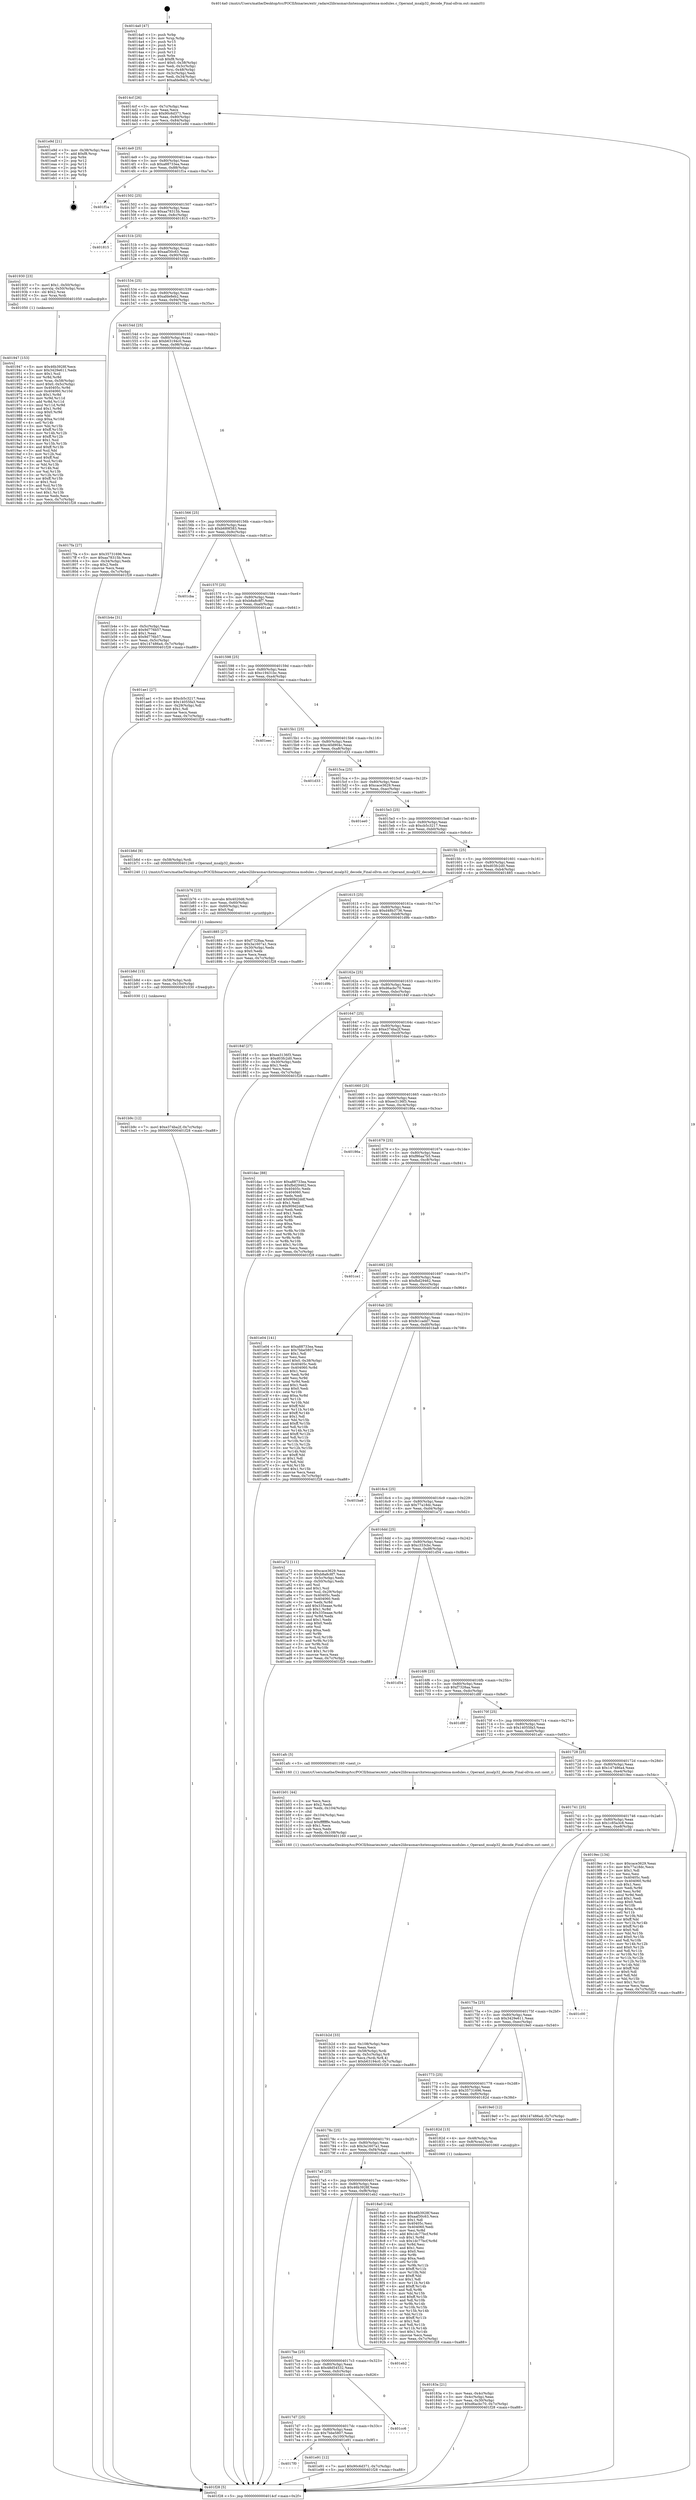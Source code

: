 digraph "0x4014a0" {
  label = "0x4014a0 (/mnt/c/Users/mathe/Desktop/tcc/POCII/binaries/extr_radare2librasmarchxtensagnuxtensa-modules.c_Operand_msalp32_decode_Final-ollvm.out::main(0))"
  labelloc = "t"
  node[shape=record]

  Entry [label="",width=0.3,height=0.3,shape=circle,fillcolor=black,style=filled]
  "0x4014cf" [label="{
     0x4014cf [26]\l
     | [instrs]\l
     &nbsp;&nbsp;0x4014cf \<+3\>: mov -0x7c(%rbp),%eax\l
     &nbsp;&nbsp;0x4014d2 \<+2\>: mov %eax,%ecx\l
     &nbsp;&nbsp;0x4014d4 \<+6\>: sub $0x90c6d371,%ecx\l
     &nbsp;&nbsp;0x4014da \<+3\>: mov %eax,-0x80(%rbp)\l
     &nbsp;&nbsp;0x4014dd \<+6\>: mov %ecx,-0x84(%rbp)\l
     &nbsp;&nbsp;0x4014e3 \<+6\>: je 0000000000401e9d \<main+0x9fd\>\l
  }"]
  "0x401e9d" [label="{
     0x401e9d [21]\l
     | [instrs]\l
     &nbsp;&nbsp;0x401e9d \<+3\>: mov -0x38(%rbp),%eax\l
     &nbsp;&nbsp;0x401ea0 \<+7\>: add $0xf8,%rsp\l
     &nbsp;&nbsp;0x401ea7 \<+1\>: pop %rbx\l
     &nbsp;&nbsp;0x401ea8 \<+2\>: pop %r12\l
     &nbsp;&nbsp;0x401eaa \<+2\>: pop %r13\l
     &nbsp;&nbsp;0x401eac \<+2\>: pop %r14\l
     &nbsp;&nbsp;0x401eae \<+2\>: pop %r15\l
     &nbsp;&nbsp;0x401eb0 \<+1\>: pop %rbp\l
     &nbsp;&nbsp;0x401eb1 \<+1\>: ret\l
  }"]
  "0x4014e9" [label="{
     0x4014e9 [25]\l
     | [instrs]\l
     &nbsp;&nbsp;0x4014e9 \<+5\>: jmp 00000000004014ee \<main+0x4e\>\l
     &nbsp;&nbsp;0x4014ee \<+3\>: mov -0x80(%rbp),%eax\l
     &nbsp;&nbsp;0x4014f1 \<+5\>: sub $0xa88733ea,%eax\l
     &nbsp;&nbsp;0x4014f6 \<+6\>: mov %eax,-0x88(%rbp)\l
     &nbsp;&nbsp;0x4014fc \<+6\>: je 0000000000401f1a \<main+0xa7a\>\l
  }"]
  Exit [label="",width=0.3,height=0.3,shape=circle,fillcolor=black,style=filled,peripheries=2]
  "0x401f1a" [label="{
     0x401f1a\l
  }", style=dashed]
  "0x401502" [label="{
     0x401502 [25]\l
     | [instrs]\l
     &nbsp;&nbsp;0x401502 \<+5\>: jmp 0000000000401507 \<main+0x67\>\l
     &nbsp;&nbsp;0x401507 \<+3\>: mov -0x80(%rbp),%eax\l
     &nbsp;&nbsp;0x40150a \<+5\>: sub $0xaa78315b,%eax\l
     &nbsp;&nbsp;0x40150f \<+6\>: mov %eax,-0x8c(%rbp)\l
     &nbsp;&nbsp;0x401515 \<+6\>: je 0000000000401815 \<main+0x375\>\l
  }"]
  "0x4017f0" [label="{
     0x4017f0\l
  }", style=dashed]
  "0x401815" [label="{
     0x401815\l
  }", style=dashed]
  "0x40151b" [label="{
     0x40151b [25]\l
     | [instrs]\l
     &nbsp;&nbsp;0x40151b \<+5\>: jmp 0000000000401520 \<main+0x80\>\l
     &nbsp;&nbsp;0x401520 \<+3\>: mov -0x80(%rbp),%eax\l
     &nbsp;&nbsp;0x401523 \<+5\>: sub $0xaaf30c63,%eax\l
     &nbsp;&nbsp;0x401528 \<+6\>: mov %eax,-0x90(%rbp)\l
     &nbsp;&nbsp;0x40152e \<+6\>: je 0000000000401930 \<main+0x490\>\l
  }"]
  "0x401e91" [label="{
     0x401e91 [12]\l
     | [instrs]\l
     &nbsp;&nbsp;0x401e91 \<+7\>: movl $0x90c6d371,-0x7c(%rbp)\l
     &nbsp;&nbsp;0x401e98 \<+5\>: jmp 0000000000401f28 \<main+0xa88\>\l
  }"]
  "0x401930" [label="{
     0x401930 [23]\l
     | [instrs]\l
     &nbsp;&nbsp;0x401930 \<+7\>: movl $0x1,-0x50(%rbp)\l
     &nbsp;&nbsp;0x401937 \<+4\>: movslq -0x50(%rbp),%rax\l
     &nbsp;&nbsp;0x40193b \<+4\>: shl $0x2,%rax\l
     &nbsp;&nbsp;0x40193f \<+3\>: mov %rax,%rdi\l
     &nbsp;&nbsp;0x401942 \<+5\>: call 0000000000401050 \<malloc@plt\>\l
     | [calls]\l
     &nbsp;&nbsp;0x401050 \{1\} (unknown)\l
  }"]
  "0x401534" [label="{
     0x401534 [25]\l
     | [instrs]\l
     &nbsp;&nbsp;0x401534 \<+5\>: jmp 0000000000401539 \<main+0x99\>\l
     &nbsp;&nbsp;0x401539 \<+3\>: mov -0x80(%rbp),%eax\l
     &nbsp;&nbsp;0x40153c \<+5\>: sub $0xafde8eb2,%eax\l
     &nbsp;&nbsp;0x401541 \<+6\>: mov %eax,-0x94(%rbp)\l
     &nbsp;&nbsp;0x401547 \<+6\>: je 00000000004017fa \<main+0x35a\>\l
  }"]
  "0x4017d7" [label="{
     0x4017d7 [25]\l
     | [instrs]\l
     &nbsp;&nbsp;0x4017d7 \<+5\>: jmp 00000000004017dc \<main+0x33c\>\l
     &nbsp;&nbsp;0x4017dc \<+3\>: mov -0x80(%rbp),%eax\l
     &nbsp;&nbsp;0x4017df \<+5\>: sub $0x7bbe5807,%eax\l
     &nbsp;&nbsp;0x4017e4 \<+6\>: mov %eax,-0x100(%rbp)\l
     &nbsp;&nbsp;0x4017ea \<+6\>: je 0000000000401e91 \<main+0x9f1\>\l
  }"]
  "0x4017fa" [label="{
     0x4017fa [27]\l
     | [instrs]\l
     &nbsp;&nbsp;0x4017fa \<+5\>: mov $0x35731696,%eax\l
     &nbsp;&nbsp;0x4017ff \<+5\>: mov $0xaa78315b,%ecx\l
     &nbsp;&nbsp;0x401804 \<+3\>: mov -0x34(%rbp),%edx\l
     &nbsp;&nbsp;0x401807 \<+3\>: cmp $0x2,%edx\l
     &nbsp;&nbsp;0x40180a \<+3\>: cmovne %ecx,%eax\l
     &nbsp;&nbsp;0x40180d \<+3\>: mov %eax,-0x7c(%rbp)\l
     &nbsp;&nbsp;0x401810 \<+5\>: jmp 0000000000401f28 \<main+0xa88\>\l
  }"]
  "0x40154d" [label="{
     0x40154d [25]\l
     | [instrs]\l
     &nbsp;&nbsp;0x40154d \<+5\>: jmp 0000000000401552 \<main+0xb2\>\l
     &nbsp;&nbsp;0x401552 \<+3\>: mov -0x80(%rbp),%eax\l
     &nbsp;&nbsp;0x401555 \<+5\>: sub $0xb63194c0,%eax\l
     &nbsp;&nbsp;0x40155a \<+6\>: mov %eax,-0x98(%rbp)\l
     &nbsp;&nbsp;0x401560 \<+6\>: je 0000000000401b4e \<main+0x6ae\>\l
  }"]
  "0x401f28" [label="{
     0x401f28 [5]\l
     | [instrs]\l
     &nbsp;&nbsp;0x401f28 \<+5\>: jmp 00000000004014cf \<main+0x2f\>\l
  }"]
  "0x4014a0" [label="{
     0x4014a0 [47]\l
     | [instrs]\l
     &nbsp;&nbsp;0x4014a0 \<+1\>: push %rbp\l
     &nbsp;&nbsp;0x4014a1 \<+3\>: mov %rsp,%rbp\l
     &nbsp;&nbsp;0x4014a4 \<+2\>: push %r15\l
     &nbsp;&nbsp;0x4014a6 \<+2\>: push %r14\l
     &nbsp;&nbsp;0x4014a8 \<+2\>: push %r13\l
     &nbsp;&nbsp;0x4014aa \<+2\>: push %r12\l
     &nbsp;&nbsp;0x4014ac \<+1\>: push %rbx\l
     &nbsp;&nbsp;0x4014ad \<+7\>: sub $0xf8,%rsp\l
     &nbsp;&nbsp;0x4014b4 \<+7\>: movl $0x0,-0x38(%rbp)\l
     &nbsp;&nbsp;0x4014bb \<+3\>: mov %edi,-0x3c(%rbp)\l
     &nbsp;&nbsp;0x4014be \<+4\>: mov %rsi,-0x48(%rbp)\l
     &nbsp;&nbsp;0x4014c2 \<+3\>: mov -0x3c(%rbp),%edi\l
     &nbsp;&nbsp;0x4014c5 \<+3\>: mov %edi,-0x34(%rbp)\l
     &nbsp;&nbsp;0x4014c8 \<+7\>: movl $0xafde8eb2,-0x7c(%rbp)\l
  }"]
  "0x401cc6" [label="{
     0x401cc6\l
  }", style=dashed]
  "0x401b4e" [label="{
     0x401b4e [31]\l
     | [instrs]\l
     &nbsp;&nbsp;0x401b4e \<+3\>: mov -0x5c(%rbp),%eax\l
     &nbsp;&nbsp;0x401b51 \<+5\>: add $0x9d776b57,%eax\l
     &nbsp;&nbsp;0x401b56 \<+3\>: add $0x1,%eax\l
     &nbsp;&nbsp;0x401b59 \<+5\>: sub $0x9d776b57,%eax\l
     &nbsp;&nbsp;0x401b5e \<+3\>: mov %eax,-0x5c(%rbp)\l
     &nbsp;&nbsp;0x401b61 \<+7\>: movl $0x147486a4,-0x7c(%rbp)\l
     &nbsp;&nbsp;0x401b68 \<+5\>: jmp 0000000000401f28 \<main+0xa88\>\l
  }"]
  "0x401566" [label="{
     0x401566 [25]\l
     | [instrs]\l
     &nbsp;&nbsp;0x401566 \<+5\>: jmp 000000000040156b \<main+0xcb\>\l
     &nbsp;&nbsp;0x40156b \<+3\>: mov -0x80(%rbp),%eax\l
     &nbsp;&nbsp;0x40156e \<+5\>: sub $0xb689f383,%eax\l
     &nbsp;&nbsp;0x401573 \<+6\>: mov %eax,-0x9c(%rbp)\l
     &nbsp;&nbsp;0x401579 \<+6\>: je 0000000000401cba \<main+0x81a\>\l
  }"]
  "0x4017be" [label="{
     0x4017be [25]\l
     | [instrs]\l
     &nbsp;&nbsp;0x4017be \<+5\>: jmp 00000000004017c3 \<main+0x323\>\l
     &nbsp;&nbsp;0x4017c3 \<+3\>: mov -0x80(%rbp),%eax\l
     &nbsp;&nbsp;0x4017c6 \<+5\>: sub $0x48d54532,%eax\l
     &nbsp;&nbsp;0x4017cb \<+6\>: mov %eax,-0xfc(%rbp)\l
     &nbsp;&nbsp;0x4017d1 \<+6\>: je 0000000000401cc6 \<main+0x826\>\l
  }"]
  "0x401cba" [label="{
     0x401cba\l
  }", style=dashed]
  "0x40157f" [label="{
     0x40157f [25]\l
     | [instrs]\l
     &nbsp;&nbsp;0x40157f \<+5\>: jmp 0000000000401584 \<main+0xe4\>\l
     &nbsp;&nbsp;0x401584 \<+3\>: mov -0x80(%rbp),%eax\l
     &nbsp;&nbsp;0x401587 \<+5\>: sub $0xb8a8c8f7,%eax\l
     &nbsp;&nbsp;0x40158c \<+6\>: mov %eax,-0xa0(%rbp)\l
     &nbsp;&nbsp;0x401592 \<+6\>: je 0000000000401ae1 \<main+0x641\>\l
  }"]
  "0x401eb2" [label="{
     0x401eb2\l
  }", style=dashed]
  "0x401ae1" [label="{
     0x401ae1 [27]\l
     | [instrs]\l
     &nbsp;&nbsp;0x401ae1 \<+5\>: mov $0xcb5c3217,%eax\l
     &nbsp;&nbsp;0x401ae6 \<+5\>: mov $0x14055fa3,%ecx\l
     &nbsp;&nbsp;0x401aeb \<+3\>: mov -0x29(%rbp),%dl\l
     &nbsp;&nbsp;0x401aee \<+3\>: test $0x1,%dl\l
     &nbsp;&nbsp;0x401af1 \<+3\>: cmovne %ecx,%eax\l
     &nbsp;&nbsp;0x401af4 \<+3\>: mov %eax,-0x7c(%rbp)\l
     &nbsp;&nbsp;0x401af7 \<+5\>: jmp 0000000000401f28 \<main+0xa88\>\l
  }"]
  "0x401598" [label="{
     0x401598 [25]\l
     | [instrs]\l
     &nbsp;&nbsp;0x401598 \<+5\>: jmp 000000000040159d \<main+0xfd\>\l
     &nbsp;&nbsp;0x40159d \<+3\>: mov -0x80(%rbp),%eax\l
     &nbsp;&nbsp;0x4015a0 \<+5\>: sub $0xc19431bc,%eax\l
     &nbsp;&nbsp;0x4015a5 \<+6\>: mov %eax,-0xa4(%rbp)\l
     &nbsp;&nbsp;0x4015ab \<+6\>: je 0000000000401eec \<main+0xa4c\>\l
  }"]
  "0x401b9c" [label="{
     0x401b9c [12]\l
     | [instrs]\l
     &nbsp;&nbsp;0x401b9c \<+7\>: movl $0xe374ba2f,-0x7c(%rbp)\l
     &nbsp;&nbsp;0x401ba3 \<+5\>: jmp 0000000000401f28 \<main+0xa88\>\l
  }"]
  "0x401eec" [label="{
     0x401eec\l
  }", style=dashed]
  "0x4015b1" [label="{
     0x4015b1 [25]\l
     | [instrs]\l
     &nbsp;&nbsp;0x4015b1 \<+5\>: jmp 00000000004015b6 \<main+0x116\>\l
     &nbsp;&nbsp;0x4015b6 \<+3\>: mov -0x80(%rbp),%eax\l
     &nbsp;&nbsp;0x4015b9 \<+5\>: sub $0xc40d904c,%eax\l
     &nbsp;&nbsp;0x4015be \<+6\>: mov %eax,-0xa8(%rbp)\l
     &nbsp;&nbsp;0x4015c4 \<+6\>: je 0000000000401d33 \<main+0x893\>\l
  }"]
  "0x401b8d" [label="{
     0x401b8d [15]\l
     | [instrs]\l
     &nbsp;&nbsp;0x401b8d \<+4\>: mov -0x58(%rbp),%rdi\l
     &nbsp;&nbsp;0x401b91 \<+6\>: mov %eax,-0x10c(%rbp)\l
     &nbsp;&nbsp;0x401b97 \<+5\>: call 0000000000401030 \<free@plt\>\l
     | [calls]\l
     &nbsp;&nbsp;0x401030 \{1\} (unknown)\l
  }"]
  "0x401d33" [label="{
     0x401d33\l
  }", style=dashed]
  "0x4015ca" [label="{
     0x4015ca [25]\l
     | [instrs]\l
     &nbsp;&nbsp;0x4015ca \<+5\>: jmp 00000000004015cf \<main+0x12f\>\l
     &nbsp;&nbsp;0x4015cf \<+3\>: mov -0x80(%rbp),%eax\l
     &nbsp;&nbsp;0x4015d2 \<+5\>: sub $0xcace3629,%eax\l
     &nbsp;&nbsp;0x4015d7 \<+6\>: mov %eax,-0xac(%rbp)\l
     &nbsp;&nbsp;0x4015dd \<+6\>: je 0000000000401ee0 \<main+0xa40\>\l
  }"]
  "0x401b76" [label="{
     0x401b76 [23]\l
     | [instrs]\l
     &nbsp;&nbsp;0x401b76 \<+10\>: movabs $0x4020d6,%rdi\l
     &nbsp;&nbsp;0x401b80 \<+3\>: mov %eax,-0x60(%rbp)\l
     &nbsp;&nbsp;0x401b83 \<+3\>: mov -0x60(%rbp),%esi\l
     &nbsp;&nbsp;0x401b86 \<+2\>: mov $0x0,%al\l
     &nbsp;&nbsp;0x401b88 \<+5\>: call 0000000000401040 \<printf@plt\>\l
     | [calls]\l
     &nbsp;&nbsp;0x401040 \{1\} (unknown)\l
  }"]
  "0x401ee0" [label="{
     0x401ee0\l
  }", style=dashed]
  "0x4015e3" [label="{
     0x4015e3 [25]\l
     | [instrs]\l
     &nbsp;&nbsp;0x4015e3 \<+5\>: jmp 00000000004015e8 \<main+0x148\>\l
     &nbsp;&nbsp;0x4015e8 \<+3\>: mov -0x80(%rbp),%eax\l
     &nbsp;&nbsp;0x4015eb \<+5\>: sub $0xcb5c3217,%eax\l
     &nbsp;&nbsp;0x4015f0 \<+6\>: mov %eax,-0xb0(%rbp)\l
     &nbsp;&nbsp;0x4015f6 \<+6\>: je 0000000000401b6d \<main+0x6cd\>\l
  }"]
  "0x401b2d" [label="{
     0x401b2d [33]\l
     | [instrs]\l
     &nbsp;&nbsp;0x401b2d \<+6\>: mov -0x108(%rbp),%ecx\l
     &nbsp;&nbsp;0x401b33 \<+3\>: imul %eax,%ecx\l
     &nbsp;&nbsp;0x401b36 \<+4\>: mov -0x58(%rbp),%rdi\l
     &nbsp;&nbsp;0x401b3a \<+4\>: movslq -0x5c(%rbp),%r8\l
     &nbsp;&nbsp;0x401b3e \<+4\>: mov %ecx,(%rdi,%r8,4)\l
     &nbsp;&nbsp;0x401b42 \<+7\>: movl $0xb63194c0,-0x7c(%rbp)\l
     &nbsp;&nbsp;0x401b49 \<+5\>: jmp 0000000000401f28 \<main+0xa88\>\l
  }"]
  "0x401b6d" [label="{
     0x401b6d [9]\l
     | [instrs]\l
     &nbsp;&nbsp;0x401b6d \<+4\>: mov -0x58(%rbp),%rdi\l
     &nbsp;&nbsp;0x401b71 \<+5\>: call 0000000000401240 \<Operand_msalp32_decode\>\l
     | [calls]\l
     &nbsp;&nbsp;0x401240 \{1\} (/mnt/c/Users/mathe/Desktop/tcc/POCII/binaries/extr_radare2librasmarchxtensagnuxtensa-modules.c_Operand_msalp32_decode_Final-ollvm.out::Operand_msalp32_decode)\l
  }"]
  "0x4015fc" [label="{
     0x4015fc [25]\l
     | [instrs]\l
     &nbsp;&nbsp;0x4015fc \<+5\>: jmp 0000000000401601 \<main+0x161\>\l
     &nbsp;&nbsp;0x401601 \<+3\>: mov -0x80(%rbp),%eax\l
     &nbsp;&nbsp;0x401604 \<+5\>: sub $0xd03fc2d0,%eax\l
     &nbsp;&nbsp;0x401609 \<+6\>: mov %eax,-0xb4(%rbp)\l
     &nbsp;&nbsp;0x40160f \<+6\>: je 0000000000401885 \<main+0x3e5\>\l
  }"]
  "0x401b01" [label="{
     0x401b01 [44]\l
     | [instrs]\l
     &nbsp;&nbsp;0x401b01 \<+2\>: xor %ecx,%ecx\l
     &nbsp;&nbsp;0x401b03 \<+5\>: mov $0x2,%edx\l
     &nbsp;&nbsp;0x401b08 \<+6\>: mov %edx,-0x104(%rbp)\l
     &nbsp;&nbsp;0x401b0e \<+1\>: cltd\l
     &nbsp;&nbsp;0x401b0f \<+6\>: mov -0x104(%rbp),%esi\l
     &nbsp;&nbsp;0x401b15 \<+2\>: idiv %esi\l
     &nbsp;&nbsp;0x401b17 \<+6\>: imul $0xfffffffe,%edx,%edx\l
     &nbsp;&nbsp;0x401b1d \<+3\>: sub $0x1,%ecx\l
     &nbsp;&nbsp;0x401b20 \<+2\>: sub %ecx,%edx\l
     &nbsp;&nbsp;0x401b22 \<+6\>: mov %edx,-0x108(%rbp)\l
     &nbsp;&nbsp;0x401b28 \<+5\>: call 0000000000401160 \<next_i\>\l
     | [calls]\l
     &nbsp;&nbsp;0x401160 \{1\} (/mnt/c/Users/mathe/Desktop/tcc/POCII/binaries/extr_radare2librasmarchxtensagnuxtensa-modules.c_Operand_msalp32_decode_Final-ollvm.out::next_i)\l
  }"]
  "0x401885" [label="{
     0x401885 [27]\l
     | [instrs]\l
     &nbsp;&nbsp;0x401885 \<+5\>: mov $0xf7328aa,%eax\l
     &nbsp;&nbsp;0x40188a \<+5\>: mov $0x3a1607a1,%ecx\l
     &nbsp;&nbsp;0x40188f \<+3\>: mov -0x30(%rbp),%edx\l
     &nbsp;&nbsp;0x401892 \<+3\>: cmp $0x0,%edx\l
     &nbsp;&nbsp;0x401895 \<+3\>: cmove %ecx,%eax\l
     &nbsp;&nbsp;0x401898 \<+3\>: mov %eax,-0x7c(%rbp)\l
     &nbsp;&nbsp;0x40189b \<+5\>: jmp 0000000000401f28 \<main+0xa88\>\l
  }"]
  "0x401615" [label="{
     0x401615 [25]\l
     | [instrs]\l
     &nbsp;&nbsp;0x401615 \<+5\>: jmp 000000000040161a \<main+0x17a\>\l
     &nbsp;&nbsp;0x40161a \<+3\>: mov -0x80(%rbp),%eax\l
     &nbsp;&nbsp;0x40161d \<+5\>: sub $0xd48b3736,%eax\l
     &nbsp;&nbsp;0x401622 \<+6\>: mov %eax,-0xb8(%rbp)\l
     &nbsp;&nbsp;0x401628 \<+6\>: je 0000000000401d9b \<main+0x8fb\>\l
  }"]
  "0x401947" [label="{
     0x401947 [153]\l
     | [instrs]\l
     &nbsp;&nbsp;0x401947 \<+5\>: mov $0x46b3928f,%ecx\l
     &nbsp;&nbsp;0x40194c \<+5\>: mov $0x3429e611,%edx\l
     &nbsp;&nbsp;0x401951 \<+3\>: mov $0x1,%sil\l
     &nbsp;&nbsp;0x401954 \<+3\>: xor %r8d,%r8d\l
     &nbsp;&nbsp;0x401957 \<+4\>: mov %rax,-0x58(%rbp)\l
     &nbsp;&nbsp;0x40195b \<+7\>: movl $0x0,-0x5c(%rbp)\l
     &nbsp;&nbsp;0x401962 \<+8\>: mov 0x40405c,%r9d\l
     &nbsp;&nbsp;0x40196a \<+8\>: mov 0x404060,%r10d\l
     &nbsp;&nbsp;0x401972 \<+4\>: sub $0x1,%r8d\l
     &nbsp;&nbsp;0x401976 \<+3\>: mov %r9d,%r11d\l
     &nbsp;&nbsp;0x401979 \<+3\>: add %r8d,%r11d\l
     &nbsp;&nbsp;0x40197c \<+4\>: imul %r11d,%r9d\l
     &nbsp;&nbsp;0x401980 \<+4\>: and $0x1,%r9d\l
     &nbsp;&nbsp;0x401984 \<+4\>: cmp $0x0,%r9d\l
     &nbsp;&nbsp;0x401988 \<+3\>: sete %bl\l
     &nbsp;&nbsp;0x40198b \<+4\>: cmp $0xa,%r10d\l
     &nbsp;&nbsp;0x40198f \<+4\>: setl %r14b\l
     &nbsp;&nbsp;0x401993 \<+3\>: mov %bl,%r15b\l
     &nbsp;&nbsp;0x401996 \<+4\>: xor $0xff,%r15b\l
     &nbsp;&nbsp;0x40199a \<+3\>: mov %r14b,%r12b\l
     &nbsp;&nbsp;0x40199d \<+4\>: xor $0xff,%r12b\l
     &nbsp;&nbsp;0x4019a1 \<+4\>: xor $0x1,%sil\l
     &nbsp;&nbsp;0x4019a5 \<+3\>: mov %r15b,%r13b\l
     &nbsp;&nbsp;0x4019a8 \<+4\>: and $0xff,%r13b\l
     &nbsp;&nbsp;0x4019ac \<+3\>: and %sil,%bl\l
     &nbsp;&nbsp;0x4019af \<+3\>: mov %r12b,%al\l
     &nbsp;&nbsp;0x4019b2 \<+2\>: and $0xff,%al\l
     &nbsp;&nbsp;0x4019b4 \<+3\>: and %sil,%r14b\l
     &nbsp;&nbsp;0x4019b7 \<+3\>: or %bl,%r13b\l
     &nbsp;&nbsp;0x4019ba \<+3\>: or %r14b,%al\l
     &nbsp;&nbsp;0x4019bd \<+3\>: xor %al,%r13b\l
     &nbsp;&nbsp;0x4019c0 \<+3\>: or %r12b,%r15b\l
     &nbsp;&nbsp;0x4019c3 \<+4\>: xor $0xff,%r15b\l
     &nbsp;&nbsp;0x4019c7 \<+4\>: or $0x1,%sil\l
     &nbsp;&nbsp;0x4019cb \<+3\>: and %sil,%r15b\l
     &nbsp;&nbsp;0x4019ce \<+3\>: or %r15b,%r13b\l
     &nbsp;&nbsp;0x4019d1 \<+4\>: test $0x1,%r13b\l
     &nbsp;&nbsp;0x4019d5 \<+3\>: cmovne %edx,%ecx\l
     &nbsp;&nbsp;0x4019d8 \<+3\>: mov %ecx,-0x7c(%rbp)\l
     &nbsp;&nbsp;0x4019db \<+5\>: jmp 0000000000401f28 \<main+0xa88\>\l
  }"]
  "0x401d9b" [label="{
     0x401d9b\l
  }", style=dashed]
  "0x40162e" [label="{
     0x40162e [25]\l
     | [instrs]\l
     &nbsp;&nbsp;0x40162e \<+5\>: jmp 0000000000401633 \<main+0x193\>\l
     &nbsp;&nbsp;0x401633 \<+3\>: mov -0x80(%rbp),%eax\l
     &nbsp;&nbsp;0x401636 \<+5\>: sub $0xd6acbc70,%eax\l
     &nbsp;&nbsp;0x40163b \<+6\>: mov %eax,-0xbc(%rbp)\l
     &nbsp;&nbsp;0x401641 \<+6\>: je 000000000040184f \<main+0x3af\>\l
  }"]
  "0x4017a5" [label="{
     0x4017a5 [25]\l
     | [instrs]\l
     &nbsp;&nbsp;0x4017a5 \<+5\>: jmp 00000000004017aa \<main+0x30a\>\l
     &nbsp;&nbsp;0x4017aa \<+3\>: mov -0x80(%rbp),%eax\l
     &nbsp;&nbsp;0x4017ad \<+5\>: sub $0x46b3928f,%eax\l
     &nbsp;&nbsp;0x4017b2 \<+6\>: mov %eax,-0xf8(%rbp)\l
     &nbsp;&nbsp;0x4017b8 \<+6\>: je 0000000000401eb2 \<main+0xa12\>\l
  }"]
  "0x40184f" [label="{
     0x40184f [27]\l
     | [instrs]\l
     &nbsp;&nbsp;0x40184f \<+5\>: mov $0xee3136f3,%eax\l
     &nbsp;&nbsp;0x401854 \<+5\>: mov $0xd03fc2d0,%ecx\l
     &nbsp;&nbsp;0x401859 \<+3\>: mov -0x30(%rbp),%edx\l
     &nbsp;&nbsp;0x40185c \<+3\>: cmp $0x1,%edx\l
     &nbsp;&nbsp;0x40185f \<+3\>: cmovl %ecx,%eax\l
     &nbsp;&nbsp;0x401862 \<+3\>: mov %eax,-0x7c(%rbp)\l
     &nbsp;&nbsp;0x401865 \<+5\>: jmp 0000000000401f28 \<main+0xa88\>\l
  }"]
  "0x401647" [label="{
     0x401647 [25]\l
     | [instrs]\l
     &nbsp;&nbsp;0x401647 \<+5\>: jmp 000000000040164c \<main+0x1ac\>\l
     &nbsp;&nbsp;0x40164c \<+3\>: mov -0x80(%rbp),%eax\l
     &nbsp;&nbsp;0x40164f \<+5\>: sub $0xe374ba2f,%eax\l
     &nbsp;&nbsp;0x401654 \<+6\>: mov %eax,-0xc0(%rbp)\l
     &nbsp;&nbsp;0x40165a \<+6\>: je 0000000000401dac \<main+0x90c\>\l
  }"]
  "0x4018a0" [label="{
     0x4018a0 [144]\l
     | [instrs]\l
     &nbsp;&nbsp;0x4018a0 \<+5\>: mov $0x46b3928f,%eax\l
     &nbsp;&nbsp;0x4018a5 \<+5\>: mov $0xaaf30c63,%ecx\l
     &nbsp;&nbsp;0x4018aa \<+2\>: mov $0x1,%dl\l
     &nbsp;&nbsp;0x4018ac \<+7\>: mov 0x40405c,%esi\l
     &nbsp;&nbsp;0x4018b3 \<+7\>: mov 0x404060,%edi\l
     &nbsp;&nbsp;0x4018ba \<+3\>: mov %esi,%r8d\l
     &nbsp;&nbsp;0x4018bd \<+7\>: add $0x1dc77bcf,%r8d\l
     &nbsp;&nbsp;0x4018c4 \<+4\>: sub $0x1,%r8d\l
     &nbsp;&nbsp;0x4018c8 \<+7\>: sub $0x1dc77bcf,%r8d\l
     &nbsp;&nbsp;0x4018cf \<+4\>: imul %r8d,%esi\l
     &nbsp;&nbsp;0x4018d3 \<+3\>: and $0x1,%esi\l
     &nbsp;&nbsp;0x4018d6 \<+3\>: cmp $0x0,%esi\l
     &nbsp;&nbsp;0x4018d9 \<+4\>: sete %r9b\l
     &nbsp;&nbsp;0x4018dd \<+3\>: cmp $0xa,%edi\l
     &nbsp;&nbsp;0x4018e0 \<+4\>: setl %r10b\l
     &nbsp;&nbsp;0x4018e4 \<+3\>: mov %r9b,%r11b\l
     &nbsp;&nbsp;0x4018e7 \<+4\>: xor $0xff,%r11b\l
     &nbsp;&nbsp;0x4018eb \<+3\>: mov %r10b,%bl\l
     &nbsp;&nbsp;0x4018ee \<+3\>: xor $0xff,%bl\l
     &nbsp;&nbsp;0x4018f1 \<+3\>: xor $0x1,%dl\l
     &nbsp;&nbsp;0x4018f4 \<+3\>: mov %r11b,%r14b\l
     &nbsp;&nbsp;0x4018f7 \<+4\>: and $0xff,%r14b\l
     &nbsp;&nbsp;0x4018fb \<+3\>: and %dl,%r9b\l
     &nbsp;&nbsp;0x4018fe \<+3\>: mov %bl,%r15b\l
     &nbsp;&nbsp;0x401901 \<+4\>: and $0xff,%r15b\l
     &nbsp;&nbsp;0x401905 \<+3\>: and %dl,%r10b\l
     &nbsp;&nbsp;0x401908 \<+3\>: or %r9b,%r14b\l
     &nbsp;&nbsp;0x40190b \<+3\>: or %r10b,%r15b\l
     &nbsp;&nbsp;0x40190e \<+3\>: xor %r15b,%r14b\l
     &nbsp;&nbsp;0x401911 \<+3\>: or %bl,%r11b\l
     &nbsp;&nbsp;0x401914 \<+4\>: xor $0xff,%r11b\l
     &nbsp;&nbsp;0x401918 \<+3\>: or $0x1,%dl\l
     &nbsp;&nbsp;0x40191b \<+3\>: and %dl,%r11b\l
     &nbsp;&nbsp;0x40191e \<+3\>: or %r11b,%r14b\l
     &nbsp;&nbsp;0x401921 \<+4\>: test $0x1,%r14b\l
     &nbsp;&nbsp;0x401925 \<+3\>: cmovne %ecx,%eax\l
     &nbsp;&nbsp;0x401928 \<+3\>: mov %eax,-0x7c(%rbp)\l
     &nbsp;&nbsp;0x40192b \<+5\>: jmp 0000000000401f28 \<main+0xa88\>\l
  }"]
  "0x401dac" [label="{
     0x401dac [88]\l
     | [instrs]\l
     &nbsp;&nbsp;0x401dac \<+5\>: mov $0xa88733ea,%eax\l
     &nbsp;&nbsp;0x401db1 \<+5\>: mov $0xfbd29462,%ecx\l
     &nbsp;&nbsp;0x401db6 \<+7\>: mov 0x40405c,%edx\l
     &nbsp;&nbsp;0x401dbd \<+7\>: mov 0x404060,%esi\l
     &nbsp;&nbsp;0x401dc4 \<+2\>: mov %edx,%edi\l
     &nbsp;&nbsp;0x401dc6 \<+6\>: add $0x909d2ddf,%edi\l
     &nbsp;&nbsp;0x401dcc \<+3\>: sub $0x1,%edi\l
     &nbsp;&nbsp;0x401dcf \<+6\>: sub $0x909d2ddf,%edi\l
     &nbsp;&nbsp;0x401dd5 \<+3\>: imul %edi,%edx\l
     &nbsp;&nbsp;0x401dd8 \<+3\>: and $0x1,%edx\l
     &nbsp;&nbsp;0x401ddb \<+3\>: cmp $0x0,%edx\l
     &nbsp;&nbsp;0x401dde \<+4\>: sete %r8b\l
     &nbsp;&nbsp;0x401de2 \<+3\>: cmp $0xa,%esi\l
     &nbsp;&nbsp;0x401de5 \<+4\>: setl %r9b\l
     &nbsp;&nbsp;0x401de9 \<+3\>: mov %r8b,%r10b\l
     &nbsp;&nbsp;0x401dec \<+3\>: and %r9b,%r10b\l
     &nbsp;&nbsp;0x401def \<+3\>: xor %r9b,%r8b\l
     &nbsp;&nbsp;0x401df2 \<+3\>: or %r8b,%r10b\l
     &nbsp;&nbsp;0x401df5 \<+4\>: test $0x1,%r10b\l
     &nbsp;&nbsp;0x401df9 \<+3\>: cmovne %ecx,%eax\l
     &nbsp;&nbsp;0x401dfc \<+3\>: mov %eax,-0x7c(%rbp)\l
     &nbsp;&nbsp;0x401dff \<+5\>: jmp 0000000000401f28 \<main+0xa88\>\l
  }"]
  "0x401660" [label="{
     0x401660 [25]\l
     | [instrs]\l
     &nbsp;&nbsp;0x401660 \<+5\>: jmp 0000000000401665 \<main+0x1c5\>\l
     &nbsp;&nbsp;0x401665 \<+3\>: mov -0x80(%rbp),%eax\l
     &nbsp;&nbsp;0x401668 \<+5\>: sub $0xee3136f3,%eax\l
     &nbsp;&nbsp;0x40166d \<+6\>: mov %eax,-0xc4(%rbp)\l
     &nbsp;&nbsp;0x401673 \<+6\>: je 000000000040186a \<main+0x3ca\>\l
  }"]
  "0x40183a" [label="{
     0x40183a [21]\l
     | [instrs]\l
     &nbsp;&nbsp;0x40183a \<+3\>: mov %eax,-0x4c(%rbp)\l
     &nbsp;&nbsp;0x40183d \<+3\>: mov -0x4c(%rbp),%eax\l
     &nbsp;&nbsp;0x401840 \<+3\>: mov %eax,-0x30(%rbp)\l
     &nbsp;&nbsp;0x401843 \<+7\>: movl $0xd6acbc70,-0x7c(%rbp)\l
     &nbsp;&nbsp;0x40184a \<+5\>: jmp 0000000000401f28 \<main+0xa88\>\l
  }"]
  "0x40186a" [label="{
     0x40186a\l
  }", style=dashed]
  "0x401679" [label="{
     0x401679 [25]\l
     | [instrs]\l
     &nbsp;&nbsp;0x401679 \<+5\>: jmp 000000000040167e \<main+0x1de\>\l
     &nbsp;&nbsp;0x40167e \<+3\>: mov -0x80(%rbp),%eax\l
     &nbsp;&nbsp;0x401681 \<+5\>: sub $0xf86aa7b5,%eax\l
     &nbsp;&nbsp;0x401686 \<+6\>: mov %eax,-0xc8(%rbp)\l
     &nbsp;&nbsp;0x40168c \<+6\>: je 0000000000401ce1 \<main+0x841\>\l
  }"]
  "0x40178c" [label="{
     0x40178c [25]\l
     | [instrs]\l
     &nbsp;&nbsp;0x40178c \<+5\>: jmp 0000000000401791 \<main+0x2f1\>\l
     &nbsp;&nbsp;0x401791 \<+3\>: mov -0x80(%rbp),%eax\l
     &nbsp;&nbsp;0x401794 \<+5\>: sub $0x3a1607a1,%eax\l
     &nbsp;&nbsp;0x401799 \<+6\>: mov %eax,-0xf4(%rbp)\l
     &nbsp;&nbsp;0x40179f \<+6\>: je 00000000004018a0 \<main+0x400\>\l
  }"]
  "0x401ce1" [label="{
     0x401ce1\l
  }", style=dashed]
  "0x401692" [label="{
     0x401692 [25]\l
     | [instrs]\l
     &nbsp;&nbsp;0x401692 \<+5\>: jmp 0000000000401697 \<main+0x1f7\>\l
     &nbsp;&nbsp;0x401697 \<+3\>: mov -0x80(%rbp),%eax\l
     &nbsp;&nbsp;0x40169a \<+5\>: sub $0xfbd29462,%eax\l
     &nbsp;&nbsp;0x40169f \<+6\>: mov %eax,-0xcc(%rbp)\l
     &nbsp;&nbsp;0x4016a5 \<+6\>: je 0000000000401e04 \<main+0x964\>\l
  }"]
  "0x40182d" [label="{
     0x40182d [13]\l
     | [instrs]\l
     &nbsp;&nbsp;0x40182d \<+4\>: mov -0x48(%rbp),%rax\l
     &nbsp;&nbsp;0x401831 \<+4\>: mov 0x8(%rax),%rdi\l
     &nbsp;&nbsp;0x401835 \<+5\>: call 0000000000401060 \<atoi@plt\>\l
     | [calls]\l
     &nbsp;&nbsp;0x401060 \{1\} (unknown)\l
  }"]
  "0x401e04" [label="{
     0x401e04 [141]\l
     | [instrs]\l
     &nbsp;&nbsp;0x401e04 \<+5\>: mov $0xa88733ea,%eax\l
     &nbsp;&nbsp;0x401e09 \<+5\>: mov $0x7bbe5807,%ecx\l
     &nbsp;&nbsp;0x401e0e \<+2\>: mov $0x1,%dl\l
     &nbsp;&nbsp;0x401e10 \<+2\>: xor %esi,%esi\l
     &nbsp;&nbsp;0x401e12 \<+7\>: movl $0x0,-0x38(%rbp)\l
     &nbsp;&nbsp;0x401e19 \<+7\>: mov 0x40405c,%edi\l
     &nbsp;&nbsp;0x401e20 \<+8\>: mov 0x404060,%r8d\l
     &nbsp;&nbsp;0x401e28 \<+3\>: sub $0x1,%esi\l
     &nbsp;&nbsp;0x401e2b \<+3\>: mov %edi,%r9d\l
     &nbsp;&nbsp;0x401e2e \<+3\>: add %esi,%r9d\l
     &nbsp;&nbsp;0x401e31 \<+4\>: imul %r9d,%edi\l
     &nbsp;&nbsp;0x401e35 \<+3\>: and $0x1,%edi\l
     &nbsp;&nbsp;0x401e38 \<+3\>: cmp $0x0,%edi\l
     &nbsp;&nbsp;0x401e3b \<+4\>: sete %r10b\l
     &nbsp;&nbsp;0x401e3f \<+4\>: cmp $0xa,%r8d\l
     &nbsp;&nbsp;0x401e43 \<+4\>: setl %r11b\l
     &nbsp;&nbsp;0x401e47 \<+3\>: mov %r10b,%bl\l
     &nbsp;&nbsp;0x401e4a \<+3\>: xor $0xff,%bl\l
     &nbsp;&nbsp;0x401e4d \<+3\>: mov %r11b,%r14b\l
     &nbsp;&nbsp;0x401e50 \<+4\>: xor $0xff,%r14b\l
     &nbsp;&nbsp;0x401e54 \<+3\>: xor $0x1,%dl\l
     &nbsp;&nbsp;0x401e57 \<+3\>: mov %bl,%r15b\l
     &nbsp;&nbsp;0x401e5a \<+4\>: and $0xff,%r15b\l
     &nbsp;&nbsp;0x401e5e \<+3\>: and %dl,%r10b\l
     &nbsp;&nbsp;0x401e61 \<+3\>: mov %r14b,%r12b\l
     &nbsp;&nbsp;0x401e64 \<+4\>: and $0xff,%r12b\l
     &nbsp;&nbsp;0x401e68 \<+3\>: and %dl,%r11b\l
     &nbsp;&nbsp;0x401e6b \<+3\>: or %r10b,%r15b\l
     &nbsp;&nbsp;0x401e6e \<+3\>: or %r11b,%r12b\l
     &nbsp;&nbsp;0x401e71 \<+3\>: xor %r12b,%r15b\l
     &nbsp;&nbsp;0x401e74 \<+3\>: or %r14b,%bl\l
     &nbsp;&nbsp;0x401e77 \<+3\>: xor $0xff,%bl\l
     &nbsp;&nbsp;0x401e7a \<+3\>: or $0x1,%dl\l
     &nbsp;&nbsp;0x401e7d \<+2\>: and %dl,%bl\l
     &nbsp;&nbsp;0x401e7f \<+3\>: or %bl,%r15b\l
     &nbsp;&nbsp;0x401e82 \<+4\>: test $0x1,%r15b\l
     &nbsp;&nbsp;0x401e86 \<+3\>: cmovne %ecx,%eax\l
     &nbsp;&nbsp;0x401e89 \<+3\>: mov %eax,-0x7c(%rbp)\l
     &nbsp;&nbsp;0x401e8c \<+5\>: jmp 0000000000401f28 \<main+0xa88\>\l
  }"]
  "0x4016ab" [label="{
     0x4016ab [25]\l
     | [instrs]\l
     &nbsp;&nbsp;0x4016ab \<+5\>: jmp 00000000004016b0 \<main+0x210\>\l
     &nbsp;&nbsp;0x4016b0 \<+3\>: mov -0x80(%rbp),%eax\l
     &nbsp;&nbsp;0x4016b3 \<+5\>: sub $0xfe1cadd7,%eax\l
     &nbsp;&nbsp;0x4016b8 \<+6\>: mov %eax,-0xd0(%rbp)\l
     &nbsp;&nbsp;0x4016be \<+6\>: je 0000000000401ba8 \<main+0x708\>\l
  }"]
  "0x401773" [label="{
     0x401773 [25]\l
     | [instrs]\l
     &nbsp;&nbsp;0x401773 \<+5\>: jmp 0000000000401778 \<main+0x2d8\>\l
     &nbsp;&nbsp;0x401778 \<+3\>: mov -0x80(%rbp),%eax\l
     &nbsp;&nbsp;0x40177b \<+5\>: sub $0x35731696,%eax\l
     &nbsp;&nbsp;0x401780 \<+6\>: mov %eax,-0xf0(%rbp)\l
     &nbsp;&nbsp;0x401786 \<+6\>: je 000000000040182d \<main+0x38d\>\l
  }"]
  "0x401ba8" [label="{
     0x401ba8\l
  }", style=dashed]
  "0x4016c4" [label="{
     0x4016c4 [25]\l
     | [instrs]\l
     &nbsp;&nbsp;0x4016c4 \<+5\>: jmp 00000000004016c9 \<main+0x229\>\l
     &nbsp;&nbsp;0x4016c9 \<+3\>: mov -0x80(%rbp),%eax\l
     &nbsp;&nbsp;0x4016cc \<+5\>: sub $0x77a18dc,%eax\l
     &nbsp;&nbsp;0x4016d1 \<+6\>: mov %eax,-0xd4(%rbp)\l
     &nbsp;&nbsp;0x4016d7 \<+6\>: je 0000000000401a72 \<main+0x5d2\>\l
  }"]
  "0x4019e0" [label="{
     0x4019e0 [12]\l
     | [instrs]\l
     &nbsp;&nbsp;0x4019e0 \<+7\>: movl $0x147486a4,-0x7c(%rbp)\l
     &nbsp;&nbsp;0x4019e7 \<+5\>: jmp 0000000000401f28 \<main+0xa88\>\l
  }"]
  "0x401a72" [label="{
     0x401a72 [111]\l
     | [instrs]\l
     &nbsp;&nbsp;0x401a72 \<+5\>: mov $0xcace3629,%eax\l
     &nbsp;&nbsp;0x401a77 \<+5\>: mov $0xb8a8c8f7,%ecx\l
     &nbsp;&nbsp;0x401a7c \<+3\>: mov -0x5c(%rbp),%edx\l
     &nbsp;&nbsp;0x401a7f \<+3\>: cmp -0x50(%rbp),%edx\l
     &nbsp;&nbsp;0x401a82 \<+4\>: setl %sil\l
     &nbsp;&nbsp;0x401a86 \<+4\>: and $0x1,%sil\l
     &nbsp;&nbsp;0x401a8a \<+4\>: mov %sil,-0x29(%rbp)\l
     &nbsp;&nbsp;0x401a8e \<+7\>: mov 0x40405c,%edx\l
     &nbsp;&nbsp;0x401a95 \<+7\>: mov 0x404060,%edi\l
     &nbsp;&nbsp;0x401a9c \<+3\>: mov %edx,%r8d\l
     &nbsp;&nbsp;0x401a9f \<+7\>: add $0x335eaae,%r8d\l
     &nbsp;&nbsp;0x401aa6 \<+4\>: sub $0x1,%r8d\l
     &nbsp;&nbsp;0x401aaa \<+7\>: sub $0x335eaae,%r8d\l
     &nbsp;&nbsp;0x401ab1 \<+4\>: imul %r8d,%edx\l
     &nbsp;&nbsp;0x401ab5 \<+3\>: and $0x1,%edx\l
     &nbsp;&nbsp;0x401ab8 \<+3\>: cmp $0x0,%edx\l
     &nbsp;&nbsp;0x401abb \<+4\>: sete %sil\l
     &nbsp;&nbsp;0x401abf \<+3\>: cmp $0xa,%edi\l
     &nbsp;&nbsp;0x401ac2 \<+4\>: setl %r9b\l
     &nbsp;&nbsp;0x401ac6 \<+3\>: mov %sil,%r10b\l
     &nbsp;&nbsp;0x401ac9 \<+3\>: and %r9b,%r10b\l
     &nbsp;&nbsp;0x401acc \<+3\>: xor %r9b,%sil\l
     &nbsp;&nbsp;0x401acf \<+3\>: or %sil,%r10b\l
     &nbsp;&nbsp;0x401ad2 \<+4\>: test $0x1,%r10b\l
     &nbsp;&nbsp;0x401ad6 \<+3\>: cmovne %ecx,%eax\l
     &nbsp;&nbsp;0x401ad9 \<+3\>: mov %eax,-0x7c(%rbp)\l
     &nbsp;&nbsp;0x401adc \<+5\>: jmp 0000000000401f28 \<main+0xa88\>\l
  }"]
  "0x4016dd" [label="{
     0x4016dd [25]\l
     | [instrs]\l
     &nbsp;&nbsp;0x4016dd \<+5\>: jmp 00000000004016e2 \<main+0x242\>\l
     &nbsp;&nbsp;0x4016e2 \<+3\>: mov -0x80(%rbp),%eax\l
     &nbsp;&nbsp;0x4016e5 \<+5\>: sub $0xc333cbc,%eax\l
     &nbsp;&nbsp;0x4016ea \<+6\>: mov %eax,-0xd8(%rbp)\l
     &nbsp;&nbsp;0x4016f0 \<+6\>: je 0000000000401d54 \<main+0x8b4\>\l
  }"]
  "0x40175a" [label="{
     0x40175a [25]\l
     | [instrs]\l
     &nbsp;&nbsp;0x40175a \<+5\>: jmp 000000000040175f \<main+0x2bf\>\l
     &nbsp;&nbsp;0x40175f \<+3\>: mov -0x80(%rbp),%eax\l
     &nbsp;&nbsp;0x401762 \<+5\>: sub $0x3429e611,%eax\l
     &nbsp;&nbsp;0x401767 \<+6\>: mov %eax,-0xec(%rbp)\l
     &nbsp;&nbsp;0x40176d \<+6\>: je 00000000004019e0 \<main+0x540\>\l
  }"]
  "0x401d54" [label="{
     0x401d54\l
  }", style=dashed]
  "0x4016f6" [label="{
     0x4016f6 [25]\l
     | [instrs]\l
     &nbsp;&nbsp;0x4016f6 \<+5\>: jmp 00000000004016fb \<main+0x25b\>\l
     &nbsp;&nbsp;0x4016fb \<+3\>: mov -0x80(%rbp),%eax\l
     &nbsp;&nbsp;0x4016fe \<+5\>: sub $0xf7328aa,%eax\l
     &nbsp;&nbsp;0x401703 \<+6\>: mov %eax,-0xdc(%rbp)\l
     &nbsp;&nbsp;0x401709 \<+6\>: je 0000000000401d8f \<main+0x8ef\>\l
  }"]
  "0x401c00" [label="{
     0x401c00\l
  }", style=dashed]
  "0x401d8f" [label="{
     0x401d8f\l
  }", style=dashed]
  "0x40170f" [label="{
     0x40170f [25]\l
     | [instrs]\l
     &nbsp;&nbsp;0x40170f \<+5\>: jmp 0000000000401714 \<main+0x274\>\l
     &nbsp;&nbsp;0x401714 \<+3\>: mov -0x80(%rbp),%eax\l
     &nbsp;&nbsp;0x401717 \<+5\>: sub $0x14055fa3,%eax\l
     &nbsp;&nbsp;0x40171c \<+6\>: mov %eax,-0xe0(%rbp)\l
     &nbsp;&nbsp;0x401722 \<+6\>: je 0000000000401afc \<main+0x65c\>\l
  }"]
  "0x401741" [label="{
     0x401741 [25]\l
     | [instrs]\l
     &nbsp;&nbsp;0x401741 \<+5\>: jmp 0000000000401746 \<main+0x2a6\>\l
     &nbsp;&nbsp;0x401746 \<+3\>: mov -0x80(%rbp),%eax\l
     &nbsp;&nbsp;0x401749 \<+5\>: sub $0x1c85a3c8,%eax\l
     &nbsp;&nbsp;0x40174e \<+6\>: mov %eax,-0xe8(%rbp)\l
     &nbsp;&nbsp;0x401754 \<+6\>: je 0000000000401c00 \<main+0x760\>\l
  }"]
  "0x401afc" [label="{
     0x401afc [5]\l
     | [instrs]\l
     &nbsp;&nbsp;0x401afc \<+5\>: call 0000000000401160 \<next_i\>\l
     | [calls]\l
     &nbsp;&nbsp;0x401160 \{1\} (/mnt/c/Users/mathe/Desktop/tcc/POCII/binaries/extr_radare2librasmarchxtensagnuxtensa-modules.c_Operand_msalp32_decode_Final-ollvm.out::next_i)\l
  }"]
  "0x401728" [label="{
     0x401728 [25]\l
     | [instrs]\l
     &nbsp;&nbsp;0x401728 \<+5\>: jmp 000000000040172d \<main+0x28d\>\l
     &nbsp;&nbsp;0x40172d \<+3\>: mov -0x80(%rbp),%eax\l
     &nbsp;&nbsp;0x401730 \<+5\>: sub $0x147486a4,%eax\l
     &nbsp;&nbsp;0x401735 \<+6\>: mov %eax,-0xe4(%rbp)\l
     &nbsp;&nbsp;0x40173b \<+6\>: je 00000000004019ec \<main+0x54c\>\l
  }"]
  "0x4019ec" [label="{
     0x4019ec [134]\l
     | [instrs]\l
     &nbsp;&nbsp;0x4019ec \<+5\>: mov $0xcace3629,%eax\l
     &nbsp;&nbsp;0x4019f1 \<+5\>: mov $0x77a18dc,%ecx\l
     &nbsp;&nbsp;0x4019f6 \<+2\>: mov $0x1,%dl\l
     &nbsp;&nbsp;0x4019f8 \<+2\>: xor %esi,%esi\l
     &nbsp;&nbsp;0x4019fa \<+7\>: mov 0x40405c,%edi\l
     &nbsp;&nbsp;0x401a01 \<+8\>: mov 0x404060,%r8d\l
     &nbsp;&nbsp;0x401a09 \<+3\>: sub $0x1,%esi\l
     &nbsp;&nbsp;0x401a0c \<+3\>: mov %edi,%r9d\l
     &nbsp;&nbsp;0x401a0f \<+3\>: add %esi,%r9d\l
     &nbsp;&nbsp;0x401a12 \<+4\>: imul %r9d,%edi\l
     &nbsp;&nbsp;0x401a16 \<+3\>: and $0x1,%edi\l
     &nbsp;&nbsp;0x401a19 \<+3\>: cmp $0x0,%edi\l
     &nbsp;&nbsp;0x401a1c \<+4\>: sete %r10b\l
     &nbsp;&nbsp;0x401a20 \<+4\>: cmp $0xa,%r8d\l
     &nbsp;&nbsp;0x401a24 \<+4\>: setl %r11b\l
     &nbsp;&nbsp;0x401a28 \<+3\>: mov %r10b,%bl\l
     &nbsp;&nbsp;0x401a2b \<+3\>: xor $0xff,%bl\l
     &nbsp;&nbsp;0x401a2e \<+3\>: mov %r11b,%r14b\l
     &nbsp;&nbsp;0x401a31 \<+4\>: xor $0xff,%r14b\l
     &nbsp;&nbsp;0x401a35 \<+3\>: xor $0x0,%dl\l
     &nbsp;&nbsp;0x401a38 \<+3\>: mov %bl,%r15b\l
     &nbsp;&nbsp;0x401a3b \<+4\>: and $0x0,%r15b\l
     &nbsp;&nbsp;0x401a3f \<+3\>: and %dl,%r10b\l
     &nbsp;&nbsp;0x401a42 \<+3\>: mov %r14b,%r12b\l
     &nbsp;&nbsp;0x401a45 \<+4\>: and $0x0,%r12b\l
     &nbsp;&nbsp;0x401a49 \<+3\>: and %dl,%r11b\l
     &nbsp;&nbsp;0x401a4c \<+3\>: or %r10b,%r15b\l
     &nbsp;&nbsp;0x401a4f \<+3\>: or %r11b,%r12b\l
     &nbsp;&nbsp;0x401a52 \<+3\>: xor %r12b,%r15b\l
     &nbsp;&nbsp;0x401a55 \<+3\>: or %r14b,%bl\l
     &nbsp;&nbsp;0x401a58 \<+3\>: xor $0xff,%bl\l
     &nbsp;&nbsp;0x401a5b \<+3\>: or $0x0,%dl\l
     &nbsp;&nbsp;0x401a5e \<+2\>: and %dl,%bl\l
     &nbsp;&nbsp;0x401a60 \<+3\>: or %bl,%r15b\l
     &nbsp;&nbsp;0x401a63 \<+4\>: test $0x1,%r15b\l
     &nbsp;&nbsp;0x401a67 \<+3\>: cmovne %ecx,%eax\l
     &nbsp;&nbsp;0x401a6a \<+3\>: mov %eax,-0x7c(%rbp)\l
     &nbsp;&nbsp;0x401a6d \<+5\>: jmp 0000000000401f28 \<main+0xa88\>\l
  }"]
  Entry -> "0x4014a0" [label=" 1"]
  "0x4014cf" -> "0x401e9d" [label=" 1"]
  "0x4014cf" -> "0x4014e9" [label=" 19"]
  "0x401e9d" -> Exit [label=" 1"]
  "0x4014e9" -> "0x401f1a" [label=" 0"]
  "0x4014e9" -> "0x401502" [label=" 19"]
  "0x401e91" -> "0x401f28" [label=" 1"]
  "0x401502" -> "0x401815" [label=" 0"]
  "0x401502" -> "0x40151b" [label=" 19"]
  "0x4017d7" -> "0x4017f0" [label=" 0"]
  "0x40151b" -> "0x401930" [label=" 1"]
  "0x40151b" -> "0x401534" [label=" 18"]
  "0x4017d7" -> "0x401e91" [label=" 1"]
  "0x401534" -> "0x4017fa" [label=" 1"]
  "0x401534" -> "0x40154d" [label=" 17"]
  "0x4017fa" -> "0x401f28" [label=" 1"]
  "0x4014a0" -> "0x4014cf" [label=" 1"]
  "0x401f28" -> "0x4014cf" [label=" 19"]
  "0x4017be" -> "0x4017d7" [label=" 1"]
  "0x40154d" -> "0x401b4e" [label=" 1"]
  "0x40154d" -> "0x401566" [label=" 16"]
  "0x4017be" -> "0x401cc6" [label=" 0"]
  "0x401566" -> "0x401cba" [label=" 0"]
  "0x401566" -> "0x40157f" [label=" 16"]
  "0x4017a5" -> "0x4017be" [label=" 1"]
  "0x40157f" -> "0x401ae1" [label=" 2"]
  "0x40157f" -> "0x401598" [label=" 14"]
  "0x4017a5" -> "0x401eb2" [label=" 0"]
  "0x401598" -> "0x401eec" [label=" 0"]
  "0x401598" -> "0x4015b1" [label=" 14"]
  "0x401e04" -> "0x401f28" [label=" 1"]
  "0x4015b1" -> "0x401d33" [label=" 0"]
  "0x4015b1" -> "0x4015ca" [label=" 14"]
  "0x401dac" -> "0x401f28" [label=" 1"]
  "0x4015ca" -> "0x401ee0" [label=" 0"]
  "0x4015ca" -> "0x4015e3" [label=" 14"]
  "0x401b9c" -> "0x401f28" [label=" 1"]
  "0x4015e3" -> "0x401b6d" [label=" 1"]
  "0x4015e3" -> "0x4015fc" [label=" 13"]
  "0x401b8d" -> "0x401b9c" [label=" 1"]
  "0x4015fc" -> "0x401885" [label=" 1"]
  "0x4015fc" -> "0x401615" [label=" 12"]
  "0x401b76" -> "0x401b8d" [label=" 1"]
  "0x401615" -> "0x401d9b" [label=" 0"]
  "0x401615" -> "0x40162e" [label=" 12"]
  "0x401b6d" -> "0x401b76" [label=" 1"]
  "0x40162e" -> "0x40184f" [label=" 1"]
  "0x40162e" -> "0x401647" [label=" 11"]
  "0x401b4e" -> "0x401f28" [label=" 1"]
  "0x401647" -> "0x401dac" [label=" 1"]
  "0x401647" -> "0x401660" [label=" 10"]
  "0x401b2d" -> "0x401f28" [label=" 1"]
  "0x401660" -> "0x40186a" [label=" 0"]
  "0x401660" -> "0x401679" [label=" 10"]
  "0x401afc" -> "0x401b01" [label=" 1"]
  "0x401679" -> "0x401ce1" [label=" 0"]
  "0x401679" -> "0x401692" [label=" 10"]
  "0x401ae1" -> "0x401f28" [label=" 2"]
  "0x401692" -> "0x401e04" [label=" 1"]
  "0x401692" -> "0x4016ab" [label=" 9"]
  "0x401a72" -> "0x401f28" [label=" 2"]
  "0x4016ab" -> "0x401ba8" [label=" 0"]
  "0x4016ab" -> "0x4016c4" [label=" 9"]
  "0x4019e0" -> "0x401f28" [label=" 1"]
  "0x4016c4" -> "0x401a72" [label=" 2"]
  "0x4016c4" -> "0x4016dd" [label=" 7"]
  "0x401947" -> "0x401f28" [label=" 1"]
  "0x4016dd" -> "0x401d54" [label=" 0"]
  "0x4016dd" -> "0x4016f6" [label=" 7"]
  "0x4018a0" -> "0x401f28" [label=" 1"]
  "0x4016f6" -> "0x401d8f" [label=" 0"]
  "0x4016f6" -> "0x40170f" [label=" 7"]
  "0x40178c" -> "0x4017a5" [label=" 1"]
  "0x40170f" -> "0x401afc" [label=" 1"]
  "0x40170f" -> "0x401728" [label=" 6"]
  "0x401b01" -> "0x401b2d" [label=" 1"]
  "0x401728" -> "0x4019ec" [label=" 2"]
  "0x401728" -> "0x401741" [label=" 4"]
  "0x40178c" -> "0x4018a0" [label=" 1"]
  "0x401741" -> "0x401c00" [label=" 0"]
  "0x401741" -> "0x40175a" [label=" 4"]
  "0x401930" -> "0x401947" [label=" 1"]
  "0x40175a" -> "0x4019e0" [label=" 1"]
  "0x40175a" -> "0x401773" [label=" 3"]
  "0x4019ec" -> "0x401f28" [label=" 2"]
  "0x401773" -> "0x40182d" [label=" 1"]
  "0x401773" -> "0x40178c" [label=" 2"]
  "0x40182d" -> "0x40183a" [label=" 1"]
  "0x40183a" -> "0x401f28" [label=" 1"]
  "0x40184f" -> "0x401f28" [label=" 1"]
  "0x401885" -> "0x401f28" [label=" 1"]
}
